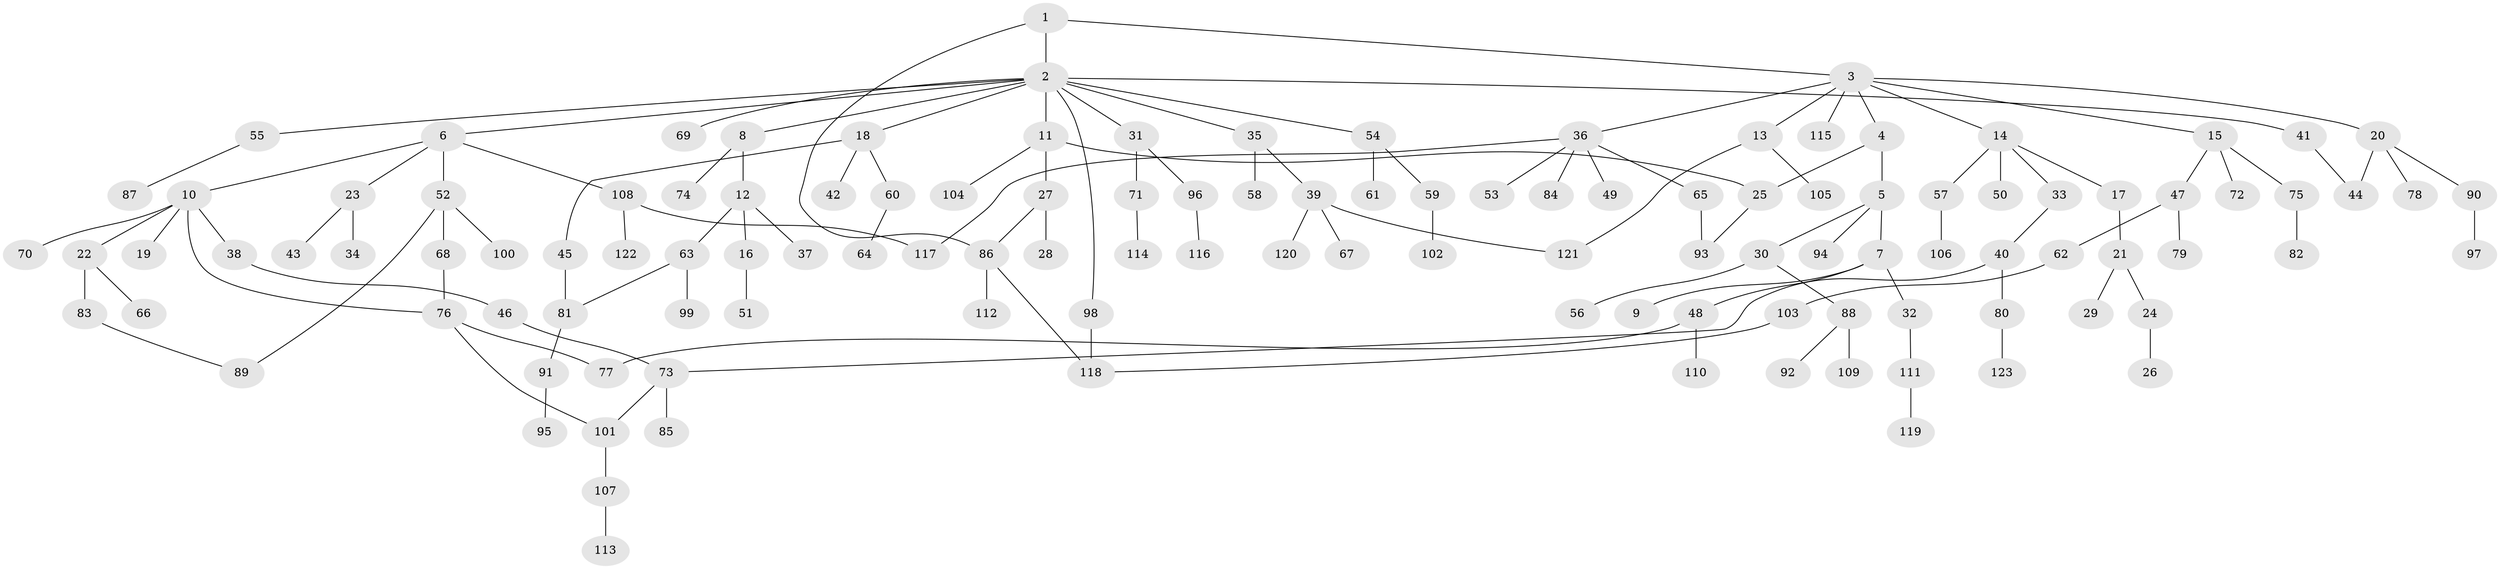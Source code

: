 // coarse degree distribution, {3: 0.2, 11: 0.0125, 9: 0.0125, 6: 0.0375, 1: 0.45, 5: 0.025, 2: 0.1875, 4: 0.075}
// Generated by graph-tools (version 1.1) at 2025/41/03/06/25 10:41:28]
// undirected, 123 vertices, 136 edges
graph export_dot {
graph [start="1"]
  node [color=gray90,style=filled];
  1;
  2;
  3;
  4;
  5;
  6;
  7;
  8;
  9;
  10;
  11;
  12;
  13;
  14;
  15;
  16;
  17;
  18;
  19;
  20;
  21;
  22;
  23;
  24;
  25;
  26;
  27;
  28;
  29;
  30;
  31;
  32;
  33;
  34;
  35;
  36;
  37;
  38;
  39;
  40;
  41;
  42;
  43;
  44;
  45;
  46;
  47;
  48;
  49;
  50;
  51;
  52;
  53;
  54;
  55;
  56;
  57;
  58;
  59;
  60;
  61;
  62;
  63;
  64;
  65;
  66;
  67;
  68;
  69;
  70;
  71;
  72;
  73;
  74;
  75;
  76;
  77;
  78;
  79;
  80;
  81;
  82;
  83;
  84;
  85;
  86;
  87;
  88;
  89;
  90;
  91;
  92;
  93;
  94;
  95;
  96;
  97;
  98;
  99;
  100;
  101;
  102;
  103;
  104;
  105;
  106;
  107;
  108;
  109;
  110;
  111;
  112;
  113;
  114;
  115;
  116;
  117;
  118;
  119;
  120;
  121;
  122;
  123;
  1 -- 2;
  1 -- 3;
  1 -- 86;
  2 -- 6;
  2 -- 8;
  2 -- 11;
  2 -- 18;
  2 -- 31;
  2 -- 35;
  2 -- 41;
  2 -- 54;
  2 -- 55;
  2 -- 69;
  2 -- 98;
  3 -- 4;
  3 -- 13;
  3 -- 14;
  3 -- 15;
  3 -- 20;
  3 -- 36;
  3 -- 115;
  4 -- 5;
  4 -- 25;
  5 -- 7;
  5 -- 30;
  5 -- 94;
  6 -- 10;
  6 -- 23;
  6 -- 52;
  6 -- 108;
  7 -- 9;
  7 -- 32;
  7 -- 48;
  8 -- 12;
  8 -- 74;
  10 -- 19;
  10 -- 22;
  10 -- 38;
  10 -- 70;
  10 -- 76;
  11 -- 25;
  11 -- 27;
  11 -- 104;
  12 -- 16;
  12 -- 37;
  12 -- 63;
  13 -- 105;
  13 -- 121;
  14 -- 17;
  14 -- 33;
  14 -- 50;
  14 -- 57;
  15 -- 47;
  15 -- 72;
  15 -- 75;
  16 -- 51;
  17 -- 21;
  18 -- 42;
  18 -- 45;
  18 -- 60;
  20 -- 78;
  20 -- 90;
  20 -- 44;
  21 -- 24;
  21 -- 29;
  22 -- 66;
  22 -- 83;
  23 -- 34;
  23 -- 43;
  24 -- 26;
  25 -- 93;
  27 -- 28;
  27 -- 86;
  30 -- 56;
  30 -- 88;
  31 -- 71;
  31 -- 96;
  32 -- 111;
  33 -- 40;
  35 -- 39;
  35 -- 58;
  36 -- 49;
  36 -- 53;
  36 -- 65;
  36 -- 84;
  36 -- 117;
  38 -- 46;
  39 -- 67;
  39 -- 120;
  39 -- 121;
  40 -- 80;
  40 -- 73;
  41 -- 44;
  45 -- 81;
  46 -- 73;
  47 -- 62;
  47 -- 79;
  48 -- 110;
  48 -- 77;
  52 -- 68;
  52 -- 89;
  52 -- 100;
  54 -- 59;
  54 -- 61;
  55 -- 87;
  57 -- 106;
  59 -- 102;
  60 -- 64;
  62 -- 103;
  63 -- 81;
  63 -- 99;
  65 -- 93;
  68 -- 76;
  71 -- 114;
  73 -- 85;
  73 -- 101;
  75 -- 82;
  76 -- 77;
  76 -- 101;
  80 -- 123;
  81 -- 91;
  83 -- 89;
  86 -- 112;
  86 -- 118;
  88 -- 92;
  88 -- 109;
  90 -- 97;
  91 -- 95;
  96 -- 116;
  98 -- 118;
  101 -- 107;
  103 -- 118;
  107 -- 113;
  108 -- 117;
  108 -- 122;
  111 -- 119;
}
